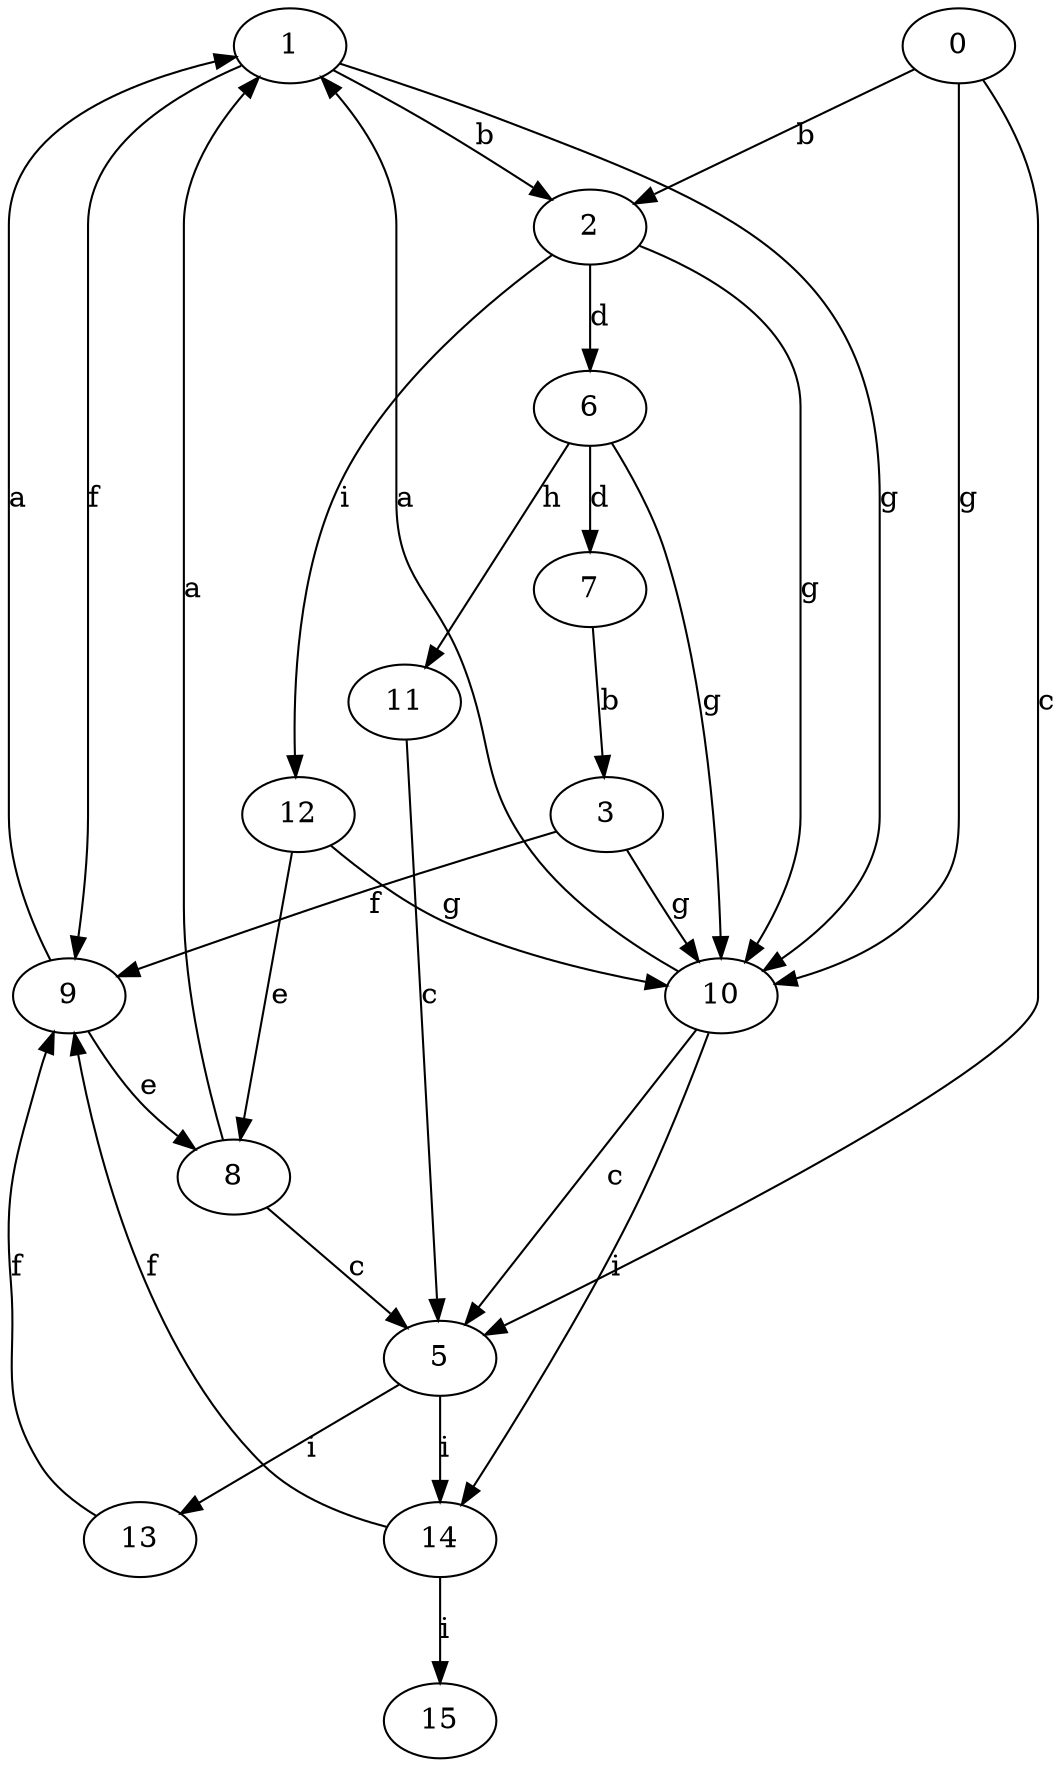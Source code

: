 strict digraph  {
1;
2;
0;
3;
5;
6;
7;
8;
9;
10;
11;
12;
13;
14;
15;
1 -> 2  [label=b];
1 -> 9  [label=f];
1 -> 10  [label=g];
2 -> 6  [label=d];
2 -> 10  [label=g];
2 -> 12  [label=i];
0 -> 2  [label=b];
0 -> 5  [label=c];
0 -> 10  [label=g];
3 -> 9  [label=f];
3 -> 10  [label=g];
5 -> 13  [label=i];
5 -> 14  [label=i];
6 -> 7  [label=d];
6 -> 10  [label=g];
6 -> 11  [label=h];
7 -> 3  [label=b];
8 -> 1  [label=a];
8 -> 5  [label=c];
9 -> 1  [label=a];
9 -> 8  [label=e];
10 -> 1  [label=a];
10 -> 5  [label=c];
10 -> 14  [label=i];
11 -> 5  [label=c];
12 -> 8  [label=e];
12 -> 10  [label=g];
13 -> 9  [label=f];
14 -> 9  [label=f];
14 -> 15  [label=i];
}
